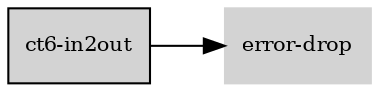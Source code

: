 digraph "ct6_in2out_subgraph" {
  rankdir=LR;
  node [shape=box, style=filled, fontsize=10, color=lightgray, fontcolor=black, fillcolor=lightgray];
  "ct6-in2out" [color=black, fontcolor=black, fillcolor=lightgray];
  edge [fontsize=8];
  "ct6-in2out" -> "error-drop";
}
